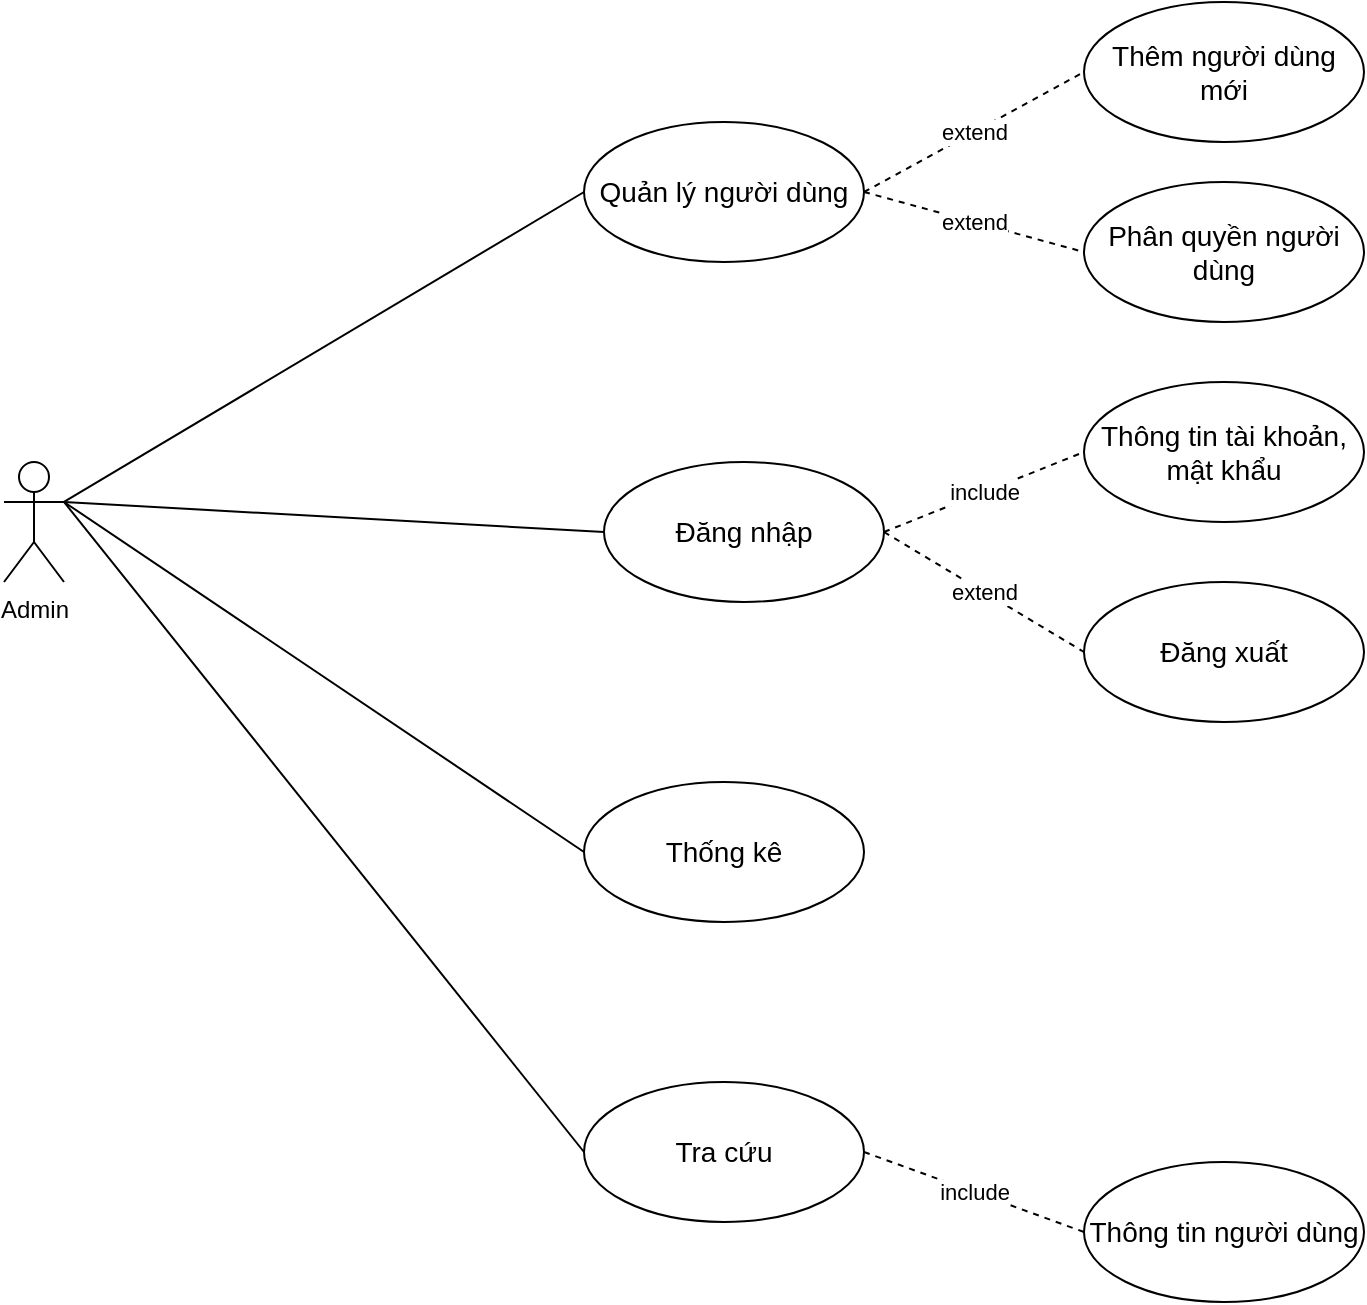 <mxfile version="20.6.2" type="device"><diagram id="WPOWj4Cpmv3EcrsWZg3p" name="Page-1"><mxGraphModel dx="1089" dy="902" grid="1" gridSize="10" guides="1" tooltips="1" connect="1" arrows="1" fold="1" page="1" pageScale="1" pageWidth="850" pageHeight="1100" math="0" shadow="0"><root><mxCell id="0"/><mxCell id="1" parent="0"/><mxCell id="yspp8heYTAAC3AH7nCXv-3" value="Admin" style="shape=umlActor;verticalLabelPosition=bottom;verticalAlign=top;html=1;outlineConnect=0;" vertex="1" parent="1"><mxGeometry x="150" y="250" width="30" height="60" as="geometry"/></mxCell><mxCell id="yspp8heYTAAC3AH7nCXv-7" value="Đăng nhập" style="ellipse;whiteSpace=wrap;html=1;strokeWidth=1;fontSize=14;" vertex="1" parent="1"><mxGeometry x="450" y="250" width="140" height="70" as="geometry"/></mxCell><mxCell id="yspp8heYTAAC3AH7nCXv-8" value="Thống kê" style="ellipse;whiteSpace=wrap;html=1;strokeWidth=1;fontSize=14;" vertex="1" parent="1"><mxGeometry x="440" y="410" width="140" height="70" as="geometry"/></mxCell><mxCell id="yspp8heYTAAC3AH7nCXv-9" value="Tra cứu" style="ellipse;whiteSpace=wrap;html=1;strokeWidth=1;fontSize=14;" vertex="1" parent="1"><mxGeometry x="440" y="560" width="140" height="70" as="geometry"/></mxCell><mxCell id="yspp8heYTAAC3AH7nCXv-10" value="Quản lý người dùng" style="ellipse;whiteSpace=wrap;html=1;strokeWidth=1;fontSize=14;" vertex="1" parent="1"><mxGeometry x="440" y="80" width="140" height="70" as="geometry"/></mxCell><mxCell id="yspp8heYTAAC3AH7nCXv-13" value="" style="endArrow=none;html=1;rounded=0;entryX=0;entryY=0.5;entryDx=0;entryDy=0;exitX=1;exitY=0.333;exitDx=0;exitDy=0;exitPerimeter=0;" edge="1" parent="1" source="yspp8heYTAAC3AH7nCXv-3" target="yspp8heYTAAC3AH7nCXv-10"><mxGeometry width="50" height="50" relative="1" as="geometry"><mxPoint x="170" y="170" as="sourcePoint"/><mxPoint x="310" y="90" as="targetPoint"/></mxGeometry></mxCell><mxCell id="yspp8heYTAAC3AH7nCXv-14" value="" style="endArrow=none;html=1;rounded=0;entryX=0;entryY=0.5;entryDx=0;entryDy=0;exitX=1;exitY=0.333;exitDx=0;exitDy=0;exitPerimeter=0;" edge="1" parent="1" source="yspp8heYTAAC3AH7nCXv-3" target="yspp8heYTAAC3AH7nCXv-7"><mxGeometry width="50" height="50" relative="1" as="geometry"><mxPoint x="170" y="170" as="sourcePoint"/><mxPoint x="460.0" y="65" as="targetPoint"/></mxGeometry></mxCell><mxCell id="yspp8heYTAAC3AH7nCXv-15" value="" style="endArrow=none;html=1;rounded=0;entryX=0;entryY=0.5;entryDx=0;entryDy=0;exitX=1;exitY=0.333;exitDx=0;exitDy=0;exitPerimeter=0;" edge="1" parent="1" source="yspp8heYTAAC3AH7nCXv-3" target="yspp8heYTAAC3AH7nCXv-8"><mxGeometry width="50" height="50" relative="1" as="geometry"><mxPoint x="290" y="160" as="sourcePoint"/><mxPoint x="460.0" y="655" as="targetPoint"/></mxGeometry></mxCell><mxCell id="yspp8heYTAAC3AH7nCXv-16" value="" style="endArrow=none;html=1;rounded=0;entryX=0;entryY=0.5;entryDx=0;entryDy=0;exitX=1;exitY=0.333;exitDx=0;exitDy=0;exitPerimeter=0;" edge="1" parent="1" source="yspp8heYTAAC3AH7nCXv-3" target="yspp8heYTAAC3AH7nCXv-9"><mxGeometry width="50" height="50" relative="1" as="geometry"><mxPoint x="170" y="170" as="sourcePoint"/><mxPoint x="460.0" y="785" as="targetPoint"/></mxGeometry></mxCell><mxCell id="yspp8heYTAAC3AH7nCXv-30" value="include" style="endArrow=none;dashed=1;html=1;rounded=0;entryX=0;entryY=0.5;entryDx=0;entryDy=0;exitX=1;exitY=0.5;exitDx=0;exitDy=0;" edge="1" parent="1" source="yspp8heYTAAC3AH7nCXv-7" target="yspp8heYTAAC3AH7nCXv-31"><mxGeometry width="50" height="50" relative="1" as="geometry"><mxPoint x="660" y="300" as="sourcePoint"/><mxPoint x="710" y="250" as="targetPoint"/></mxGeometry></mxCell><mxCell id="yspp8heYTAAC3AH7nCXv-31" value="Thông tin tài khoản, mật khẩu" style="ellipse;whiteSpace=wrap;html=1;strokeWidth=1;fontSize=14;" vertex="1" parent="1"><mxGeometry x="690" y="210" width="140" height="70" as="geometry"/></mxCell><mxCell id="yspp8heYTAAC3AH7nCXv-32" value="Đăng xuất" style="ellipse;whiteSpace=wrap;html=1;strokeWidth=1;fontSize=14;" vertex="1" parent="1"><mxGeometry x="690" y="310" width="140" height="70" as="geometry"/></mxCell><mxCell id="yspp8heYTAAC3AH7nCXv-33" value="extend" style="endArrow=none;dashed=1;html=1;rounded=0;entryX=0;entryY=0.5;entryDx=0;entryDy=0;exitX=1;exitY=0.5;exitDx=0;exitDy=0;" edge="1" parent="1" source="yspp8heYTAAC3AH7nCXv-7" target="yspp8heYTAAC3AH7nCXv-32"><mxGeometry width="50" height="50" relative="1" as="geometry"><mxPoint x="600" y="295" as="sourcePoint"/><mxPoint x="710" y="225" as="targetPoint"/></mxGeometry></mxCell><mxCell id="yspp8heYTAAC3AH7nCXv-34" value="Thông tin người dùng" style="ellipse;whiteSpace=wrap;html=1;strokeWidth=1;fontSize=14;" vertex="1" parent="1"><mxGeometry x="690" y="600" width="140" height="70" as="geometry"/></mxCell><mxCell id="yspp8heYTAAC3AH7nCXv-35" value="include" style="endArrow=none;dashed=1;html=1;rounded=0;entryX=0;entryY=0.5;entryDx=0;entryDy=0;exitX=1;exitY=0.5;exitDx=0;exitDy=0;" edge="1" parent="1" source="yspp8heYTAAC3AH7nCXv-9" target="yspp8heYTAAC3AH7nCXv-34"><mxGeometry width="50" height="50" relative="1" as="geometry"><mxPoint x="600" y="295" as="sourcePoint"/><mxPoint x="710" y="225" as="targetPoint"/></mxGeometry></mxCell><mxCell id="yspp8heYTAAC3AH7nCXv-36" value="Thêm người dùng mới" style="ellipse;whiteSpace=wrap;html=1;strokeWidth=1;fontSize=14;" vertex="1" parent="1"><mxGeometry x="690" y="20" width="140" height="70" as="geometry"/></mxCell><mxCell id="yspp8heYTAAC3AH7nCXv-37" value="extend" style="endArrow=none;dashed=1;html=1;rounded=0;entryX=0;entryY=0.5;entryDx=0;entryDy=0;exitX=1;exitY=0.5;exitDx=0;exitDy=0;" edge="1" parent="1" source="yspp8heYTAAC3AH7nCXv-10" target="yspp8heYTAAC3AH7nCXv-36"><mxGeometry width="50" height="50" relative="1" as="geometry"><mxPoint x="600" y="295" as="sourcePoint"/><mxPoint x="710" y="325" as="targetPoint"/></mxGeometry></mxCell><mxCell id="yspp8heYTAAC3AH7nCXv-38" value="Phân quyền người dùng" style="ellipse;whiteSpace=wrap;html=1;strokeWidth=1;fontSize=14;" vertex="1" parent="1"><mxGeometry x="690" y="110" width="140" height="70" as="geometry"/></mxCell><mxCell id="yspp8heYTAAC3AH7nCXv-39" value="extend" style="endArrow=none;dashed=1;html=1;rounded=0;entryX=0;entryY=0.5;entryDx=0;entryDy=0;exitX=1;exitY=0.5;exitDx=0;exitDy=0;" edge="1" parent="1" source="yspp8heYTAAC3AH7nCXv-10" target="yspp8heYTAAC3AH7nCXv-38"><mxGeometry width="50" height="50" relative="1" as="geometry"><mxPoint x="590" y="125" as="sourcePoint"/><mxPoint x="710" y="65" as="targetPoint"/></mxGeometry></mxCell></root></mxGraphModel></diagram></mxfile>